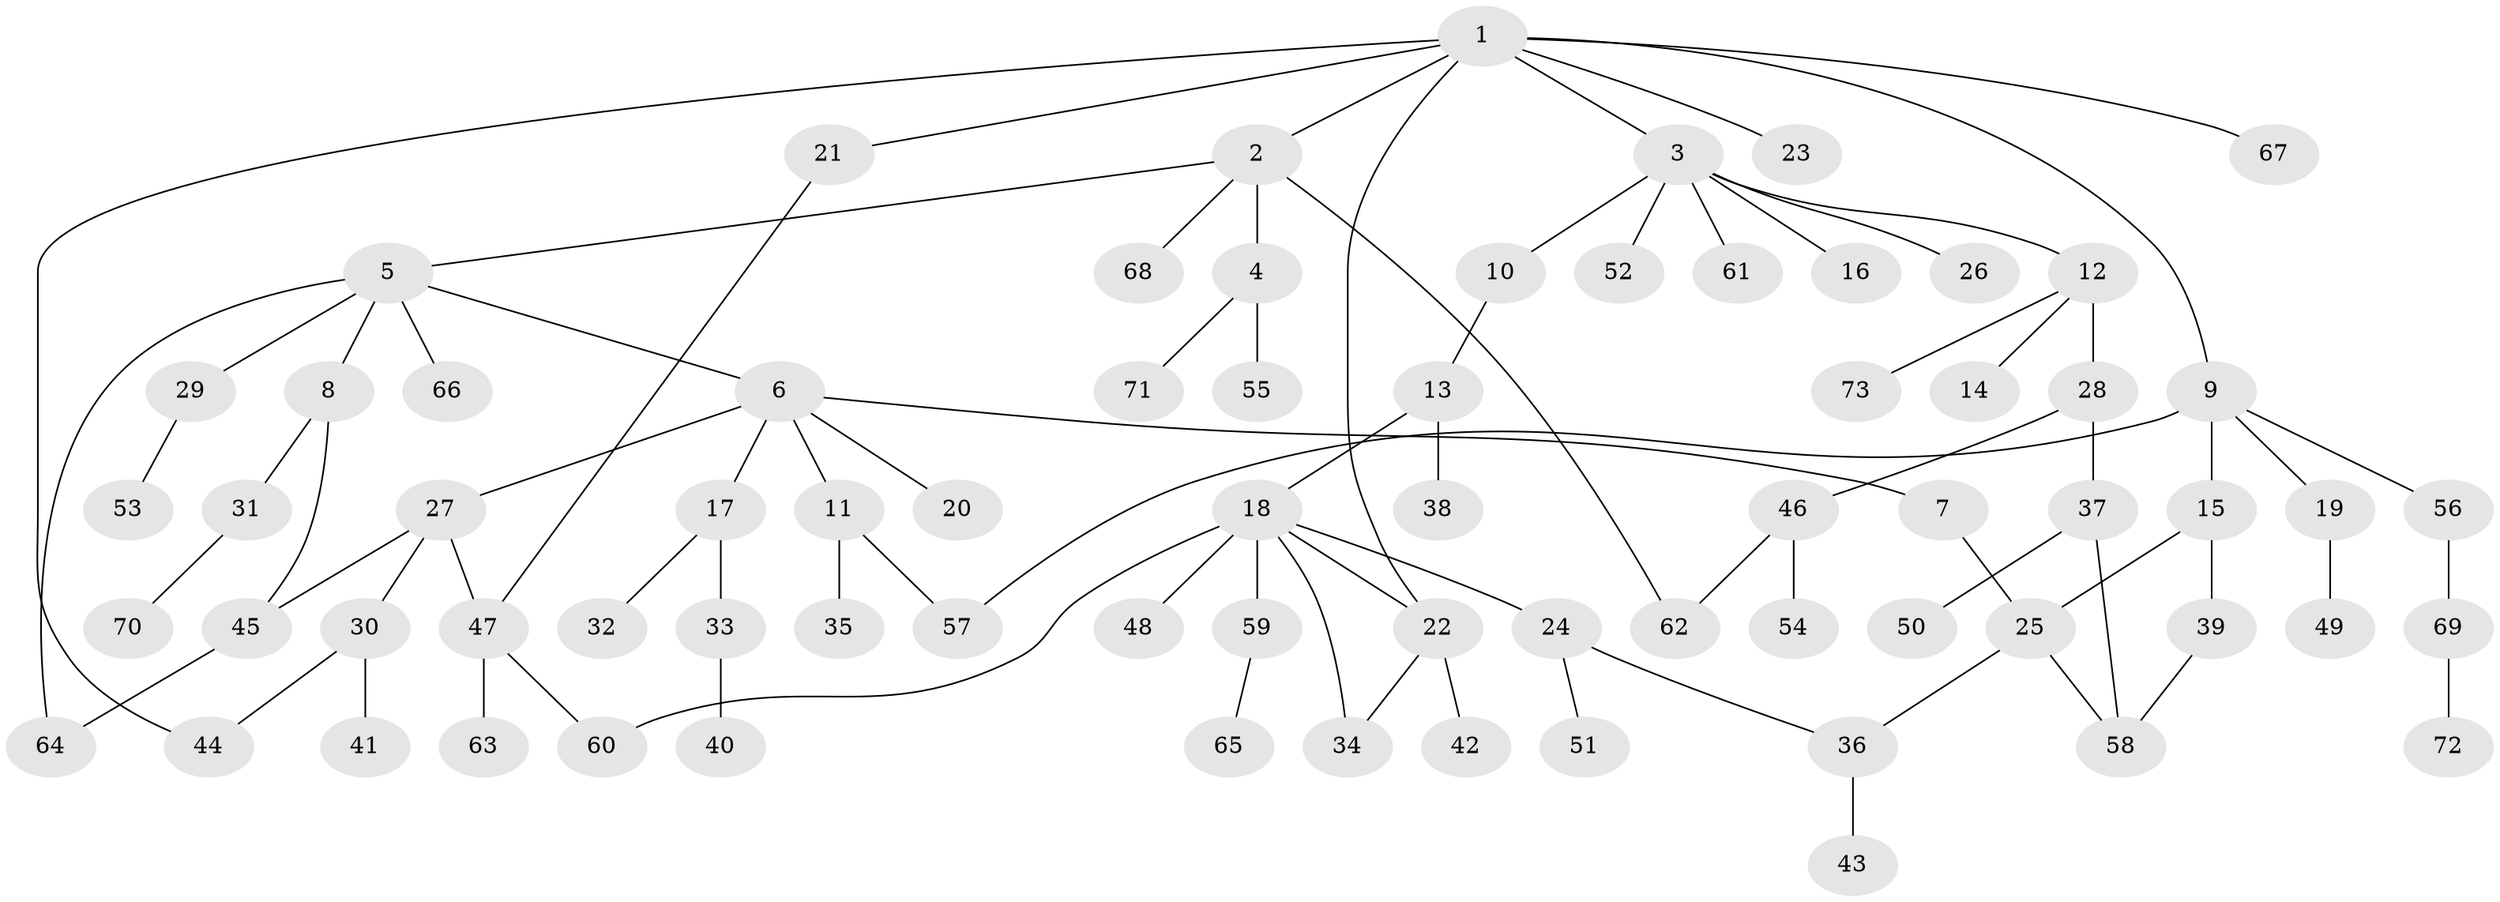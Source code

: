 // coarse degree distribution, {2: 0.43243243243243246, 5: 0.10810810810810811, 4: 0.10810810810810811, 1: 0.24324324324324326, 3: 0.08108108108108109, 6: 0.02702702702702703}
// Generated by graph-tools (version 1.1) at 2025/36/03/04/25 23:36:09]
// undirected, 73 vertices, 85 edges
graph export_dot {
  node [color=gray90,style=filled];
  1;
  2;
  3;
  4;
  5;
  6;
  7;
  8;
  9;
  10;
  11;
  12;
  13;
  14;
  15;
  16;
  17;
  18;
  19;
  20;
  21;
  22;
  23;
  24;
  25;
  26;
  27;
  28;
  29;
  30;
  31;
  32;
  33;
  34;
  35;
  36;
  37;
  38;
  39;
  40;
  41;
  42;
  43;
  44;
  45;
  46;
  47;
  48;
  49;
  50;
  51;
  52;
  53;
  54;
  55;
  56;
  57;
  58;
  59;
  60;
  61;
  62;
  63;
  64;
  65;
  66;
  67;
  68;
  69;
  70;
  71;
  72;
  73;
  1 -- 2;
  1 -- 3;
  1 -- 9;
  1 -- 21;
  1 -- 22;
  1 -- 23;
  1 -- 67;
  1 -- 44;
  2 -- 4;
  2 -- 5;
  2 -- 62;
  2 -- 68;
  3 -- 10;
  3 -- 12;
  3 -- 16;
  3 -- 26;
  3 -- 52;
  3 -- 61;
  4 -- 55;
  4 -- 71;
  5 -- 6;
  5 -- 8;
  5 -- 29;
  5 -- 66;
  5 -- 64;
  6 -- 7;
  6 -- 11;
  6 -- 17;
  6 -- 20;
  6 -- 27;
  7 -- 25;
  8 -- 31;
  8 -- 45;
  9 -- 15;
  9 -- 19;
  9 -- 56;
  9 -- 57;
  10 -- 13;
  11 -- 35;
  11 -- 57;
  12 -- 14;
  12 -- 28;
  12 -- 73;
  13 -- 18;
  13 -- 38;
  15 -- 25;
  15 -- 39;
  17 -- 32;
  17 -- 33;
  18 -- 24;
  18 -- 34;
  18 -- 48;
  18 -- 59;
  18 -- 22;
  18 -- 60;
  19 -- 49;
  21 -- 47;
  22 -- 42;
  22 -- 34;
  24 -- 36;
  24 -- 51;
  25 -- 36;
  25 -- 58;
  27 -- 30;
  27 -- 45;
  27 -- 47;
  28 -- 37;
  28 -- 46;
  29 -- 53;
  30 -- 41;
  30 -- 44;
  31 -- 70;
  33 -- 40;
  36 -- 43;
  37 -- 50;
  37 -- 58;
  39 -- 58;
  45 -- 64;
  46 -- 54;
  46 -- 62;
  47 -- 60;
  47 -- 63;
  56 -- 69;
  59 -- 65;
  69 -- 72;
}
